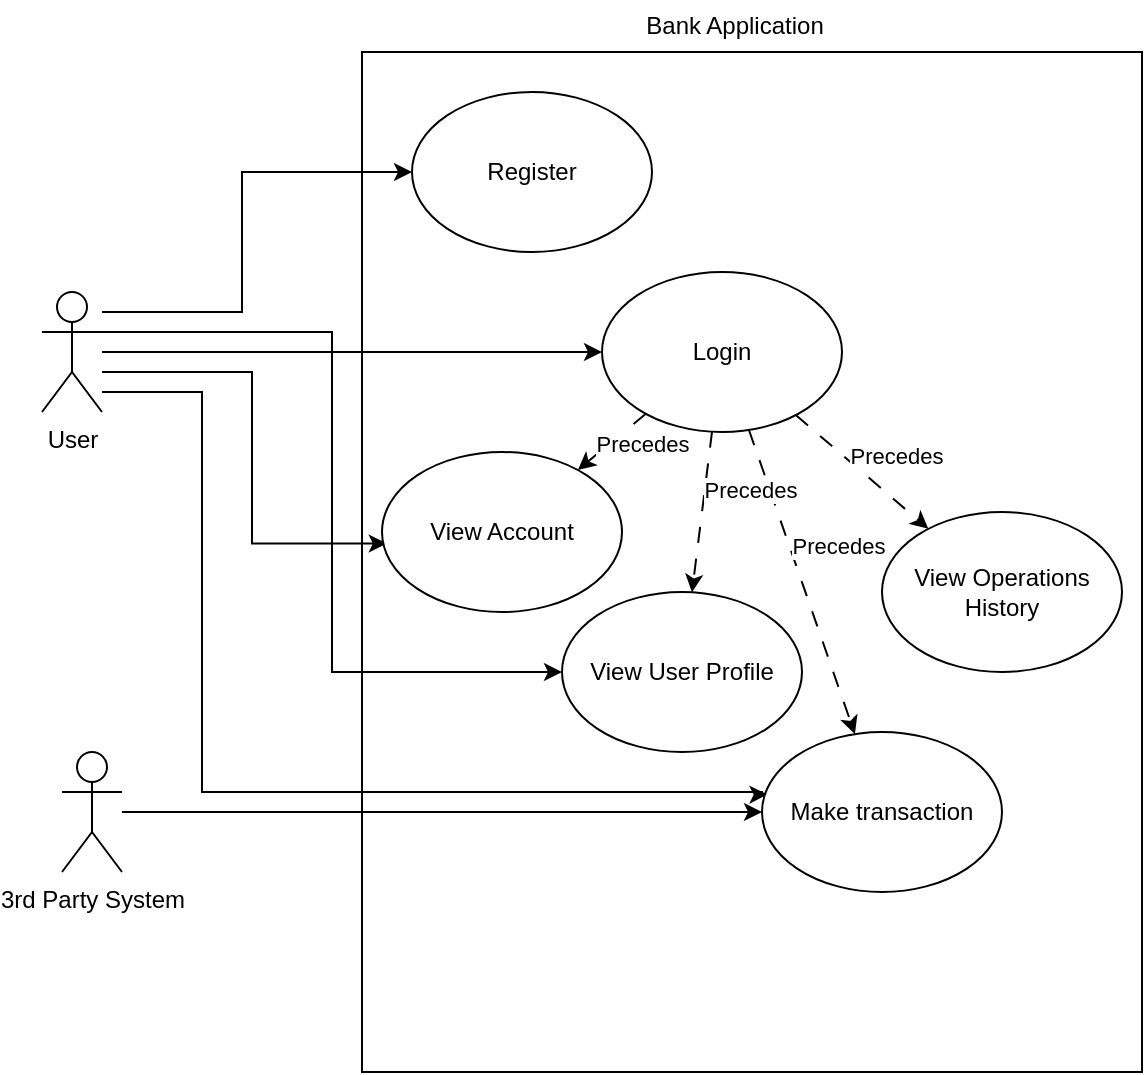 <mxfile version="22.1.3" type="device">
  <diagram name="Page-1" id="GJ6464_t2QTBfAoIEPYq">
    <mxGraphModel dx="1195" dy="683" grid="0" gridSize="10" guides="1" tooltips="1" connect="1" arrows="1" fold="1" page="1" pageScale="1" pageWidth="850" pageHeight="1100" math="0" shadow="0">
      <root>
        <mxCell id="0" />
        <mxCell id="1" parent="0" />
        <mxCell id="rTnXGrWxBwk4ECiHx43--2" value="" style="rounded=0;whiteSpace=wrap;html=1;" parent="1" vertex="1">
          <mxGeometry x="280" y="60" width="390" height="510" as="geometry" />
        </mxCell>
        <mxCell id="rTnXGrWxBwk4ECiHx43--6" style="edgeStyle=orthogonalEdgeStyle;rounded=0;orthogonalLoop=1;jettySize=auto;html=1;entryX=0.023;entryY=0.391;entryDx=0;entryDy=0;entryPerimeter=0;" parent="1" source="rTnXGrWxBwk4ECiHx43--3" target="rTnXGrWxBwk4ECiHx43--5" edge="1">
          <mxGeometry relative="1" as="geometry">
            <Array as="points">
              <mxPoint x="200" y="230" />
              <mxPoint x="200" y="430" />
              <mxPoint x="480" y="430" />
              <mxPoint x="480" y="431" />
            </Array>
          </mxGeometry>
        </mxCell>
        <mxCell id="rTnXGrWxBwk4ECiHx43--9" style="edgeStyle=orthogonalEdgeStyle;rounded=0;orthogonalLoop=1;jettySize=auto;html=1;entryX=0.02;entryY=0.572;entryDx=0;entryDy=0;entryPerimeter=0;" parent="1" source="rTnXGrWxBwk4ECiHx43--3" target="rTnXGrWxBwk4ECiHx43--8" edge="1">
          <mxGeometry relative="1" as="geometry">
            <Array as="points">
              <mxPoint x="225" y="220" />
              <mxPoint x="225" y="306" />
            </Array>
          </mxGeometry>
        </mxCell>
        <mxCell id="rTnXGrWxBwk4ECiHx43--10" style="edgeStyle=orthogonalEdgeStyle;rounded=0;orthogonalLoop=1;jettySize=auto;html=1;" parent="1" source="rTnXGrWxBwk4ECiHx43--3" target="rTnXGrWxBwk4ECiHx43--7" edge="1">
          <mxGeometry relative="1" as="geometry">
            <Array as="points">
              <mxPoint x="280" y="210" />
              <mxPoint x="280" y="210" />
            </Array>
          </mxGeometry>
        </mxCell>
        <mxCell id="rTnXGrWxBwk4ECiHx43--11" style="edgeStyle=orthogonalEdgeStyle;rounded=0;orthogonalLoop=1;jettySize=auto;html=1;entryX=0;entryY=0.5;entryDx=0;entryDy=0;" parent="1" source="rTnXGrWxBwk4ECiHx43--3" target="rTnXGrWxBwk4ECiHx43--4" edge="1">
          <mxGeometry relative="1" as="geometry">
            <Array as="points">
              <mxPoint x="220" y="190" />
              <mxPoint x="220" y="120" />
            </Array>
          </mxGeometry>
        </mxCell>
        <mxCell id="rTnXGrWxBwk4ECiHx43--30" style="edgeStyle=orthogonalEdgeStyle;rounded=0;orthogonalLoop=1;jettySize=auto;html=1;entryX=0;entryY=0.5;entryDx=0;entryDy=0;" parent="1" source="rTnXGrWxBwk4ECiHx43--3" target="rTnXGrWxBwk4ECiHx43--26" edge="1">
          <mxGeometry relative="1" as="geometry">
            <Array as="points">
              <mxPoint x="265" y="200" />
              <mxPoint x="265" y="370" />
            </Array>
          </mxGeometry>
        </mxCell>
        <mxCell id="rTnXGrWxBwk4ECiHx43--3" value="User" style="shape=umlActor;verticalLabelPosition=bottom;verticalAlign=top;html=1;outlineConnect=0;" parent="1" vertex="1">
          <mxGeometry x="120" y="180" width="30" height="60" as="geometry" />
        </mxCell>
        <mxCell id="rTnXGrWxBwk4ECiHx43--4" value="Register" style="ellipse;whiteSpace=wrap;html=1;" parent="1" vertex="1">
          <mxGeometry x="305" y="80" width="120" height="80" as="geometry" />
        </mxCell>
        <mxCell id="rTnXGrWxBwk4ECiHx43--5" value="Make transaction" style="ellipse;whiteSpace=wrap;html=1;" parent="1" vertex="1">
          <mxGeometry x="480" y="400" width="120" height="80" as="geometry" />
        </mxCell>
        <mxCell id="rTnXGrWxBwk4ECiHx43--7" value="Login" style="ellipse;whiteSpace=wrap;html=1;" parent="1" vertex="1">
          <mxGeometry x="400" y="170" width="120" height="80" as="geometry" />
        </mxCell>
        <mxCell id="rTnXGrWxBwk4ECiHx43--8" value="View Account" style="ellipse;whiteSpace=wrap;html=1;" parent="1" vertex="1">
          <mxGeometry x="290" y="260" width="120" height="80" as="geometry" />
        </mxCell>
        <mxCell id="rTnXGrWxBwk4ECiHx43--12" value="" style="endArrow=classic;html=1;rounded=0;dashed=1;dashPattern=8 8;" parent="1" source="rTnXGrWxBwk4ECiHx43--7" target="rTnXGrWxBwk4ECiHx43--8" edge="1">
          <mxGeometry width="50" height="50" relative="1" as="geometry">
            <mxPoint x="400" y="350" as="sourcePoint" />
            <mxPoint x="450" y="300" as="targetPoint" />
          </mxGeometry>
        </mxCell>
        <mxCell id="rTnXGrWxBwk4ECiHx43--14" value="Precedes" style="edgeLabel;html=1;align=center;verticalAlign=middle;resizable=0;points=[];" parent="rTnXGrWxBwk4ECiHx43--12" vertex="1" connectable="0">
          <mxGeometry x="-0.19" y="-1" relative="1" as="geometry">
            <mxPoint x="12" y="4" as="offset" />
          </mxGeometry>
        </mxCell>
        <mxCell id="rTnXGrWxBwk4ECiHx43--15" value="View Operations History" style="ellipse;whiteSpace=wrap;html=1;" parent="1" vertex="1">
          <mxGeometry x="540" y="290" width="120" height="80" as="geometry" />
        </mxCell>
        <mxCell id="rTnXGrWxBwk4ECiHx43--17" value="" style="endArrow=classic;html=1;rounded=0;dashed=1;dashPattern=8 8;" parent="1" source="rTnXGrWxBwk4ECiHx43--7" target="rTnXGrWxBwk4ECiHx43--15" edge="1">
          <mxGeometry width="50" height="50" relative="1" as="geometry">
            <mxPoint x="435" y="262" as="sourcePoint" />
            <mxPoint x="385" y="308" as="targetPoint" />
          </mxGeometry>
        </mxCell>
        <mxCell id="rTnXGrWxBwk4ECiHx43--18" value="Precedes" style="edgeLabel;html=1;align=center;verticalAlign=middle;resizable=0;points=[];" parent="rTnXGrWxBwk4ECiHx43--17" vertex="1" connectable="0">
          <mxGeometry x="-0.19" y="-1" relative="1" as="geometry">
            <mxPoint x="24" y="-4" as="offset" />
          </mxGeometry>
        </mxCell>
        <mxCell id="rTnXGrWxBwk4ECiHx43--19" value="" style="endArrow=classic;html=1;rounded=0;dashed=1;dashPattern=8 8;" parent="1" source="rTnXGrWxBwk4ECiHx43--7" target="rTnXGrWxBwk4ECiHx43--5" edge="1">
          <mxGeometry width="50" height="50" relative="1" as="geometry">
            <mxPoint x="508" y="261" as="sourcePoint" />
            <mxPoint x="553" y="299" as="targetPoint" />
          </mxGeometry>
        </mxCell>
        <mxCell id="rTnXGrWxBwk4ECiHx43--20" value="Precedes" style="edgeLabel;html=1;align=center;verticalAlign=middle;resizable=0;points=[];" parent="rTnXGrWxBwk4ECiHx43--19" vertex="1" connectable="0">
          <mxGeometry x="-0.19" y="-1" relative="1" as="geometry">
            <mxPoint x="24" y="-4" as="offset" />
          </mxGeometry>
        </mxCell>
        <mxCell id="rTnXGrWxBwk4ECiHx43--25" style="edgeStyle=orthogonalEdgeStyle;rounded=0;orthogonalLoop=1;jettySize=auto;html=1;" parent="1" source="rTnXGrWxBwk4ECiHx43--21" target="rTnXGrWxBwk4ECiHx43--5" edge="1">
          <mxGeometry relative="1" as="geometry">
            <Array as="points">
              <mxPoint x="380" y="440" />
              <mxPoint x="380" y="440" />
            </Array>
          </mxGeometry>
        </mxCell>
        <mxCell id="rTnXGrWxBwk4ECiHx43--21" value="3rd Party System" style="shape=umlActor;verticalLabelPosition=bottom;verticalAlign=top;html=1;outlineConnect=0;" parent="1" vertex="1">
          <mxGeometry x="130" y="410" width="30" height="60" as="geometry" />
        </mxCell>
        <mxCell id="rTnXGrWxBwk4ECiHx43--26" value="View User Profile" style="ellipse;whiteSpace=wrap;html=1;" parent="1" vertex="1">
          <mxGeometry x="380" y="330" width="120" height="80" as="geometry" />
        </mxCell>
        <mxCell id="rTnXGrWxBwk4ECiHx43--27" value="" style="endArrow=classic;html=1;rounded=0;dashed=1;dashPattern=8 8;" parent="1" source="rTnXGrWxBwk4ECiHx43--7" target="rTnXGrWxBwk4ECiHx43--26" edge="1">
          <mxGeometry width="50" height="50" relative="1" as="geometry">
            <mxPoint x="480" y="269" as="sourcePoint" />
            <mxPoint x="520" y="421" as="targetPoint" />
          </mxGeometry>
        </mxCell>
        <mxCell id="rTnXGrWxBwk4ECiHx43--28" value="Precedes" style="edgeLabel;html=1;align=center;verticalAlign=middle;resizable=0;points=[];" parent="rTnXGrWxBwk4ECiHx43--27" vertex="1" connectable="0">
          <mxGeometry x="-0.19" y="-1" relative="1" as="geometry">
            <mxPoint x="24" y="-4" as="offset" />
          </mxGeometry>
        </mxCell>
        <mxCell id="VJ9k3E_9EeEp7uDMvin1-1" value="Bank Application" style="text;html=1;align=center;verticalAlign=middle;resizable=0;points=[];autosize=1;strokeColor=none;fillColor=none;" vertex="1" parent="1">
          <mxGeometry x="411" y="34" width="109" height="26" as="geometry" />
        </mxCell>
      </root>
    </mxGraphModel>
  </diagram>
</mxfile>
